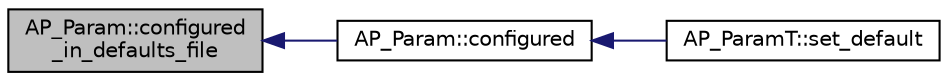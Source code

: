 digraph "AP_Param::configured_in_defaults_file"
{
 // INTERACTIVE_SVG=YES
  edge [fontname="Helvetica",fontsize="10",labelfontname="Helvetica",labelfontsize="10"];
  node [fontname="Helvetica",fontsize="10",shape=record];
  rankdir="LR";
  Node1 [label="AP_Param::configured\l_in_defaults_file",height=0.2,width=0.4,color="black", fillcolor="grey75", style="filled", fontcolor="black"];
  Node1 -> Node2 [dir="back",color="midnightblue",fontsize="10",style="solid",fontname="Helvetica"];
  Node2 [label="AP_Param::configured",height=0.2,width=0.4,color="black", fillcolor="white", style="filled",URL="$classAP__Param.html#a60934eed4cae32483c185fed4cd6f2fa"];
  Node2 -> Node3 [dir="back",color="midnightblue",fontsize="10",style="solid",fontname="Helvetica"];
  Node3 [label="AP_ParamT::set_default",height=0.2,width=0.4,color="black", fillcolor="white", style="filled",URL="$classAP__ParamT.html#a2f5275aa6f7bfe76f576f9aa13282089"];
}
